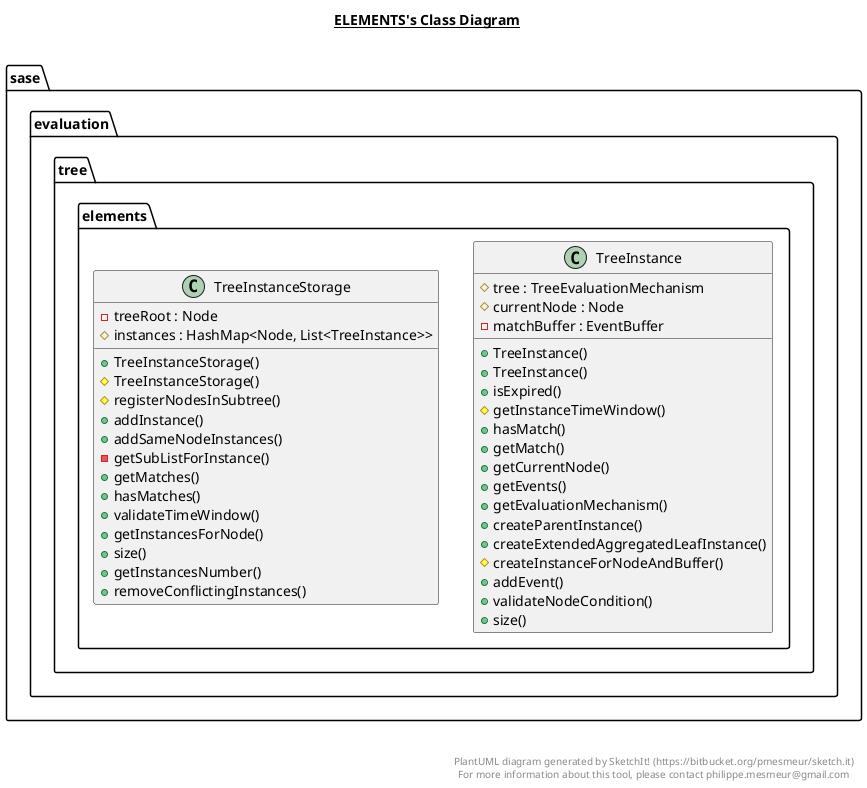 @startuml

title __ELEMENTS's Class Diagram__\n

  package sase.evaluation {
    package sase.evaluation.tree {
      package sase.evaluation.tree.elements {
        class TreeInstance {
            # tree : TreeEvaluationMechanism
            # currentNode : Node
            - matchBuffer : EventBuffer
            + TreeInstance()
            + TreeInstance()
            + isExpired()
            # getInstanceTimeWindow()
            + hasMatch()
            + getMatch()
            + getCurrentNode()
            + getEvents()
            + getEvaluationMechanism()
            + createParentInstance()
            + createExtendedAggregatedLeafInstance()
            # createInstanceForNodeAndBuffer()
            + addEvent()
            + validateNodeCondition()
            + size()
        }
      }
    }
  }
  

  package sase.evaluation {
    package sase.evaluation.tree {
      package sase.evaluation.tree.elements {
        class TreeInstanceStorage {
            - treeRoot : Node
            # instances : HashMap<Node, List<TreeInstance>>
            + TreeInstanceStorage()
            # TreeInstanceStorage()
            # registerNodesInSubtree()
            + addInstance()
            + addSameNodeInstances()
            - getSubListForInstance()
            + getMatches()
            + hasMatches()
            + validateTimeWindow()
            + getInstancesForNode()
            + size()
            + getInstancesNumber()
            + removeConflictingInstances()
        }
      }
    }
  }
  



right footer


PlantUML diagram generated by SketchIt! (https://bitbucket.org/pmesmeur/sketch.it)
For more information about this tool, please contact philippe.mesmeur@gmail.com
endfooter

@enduml
